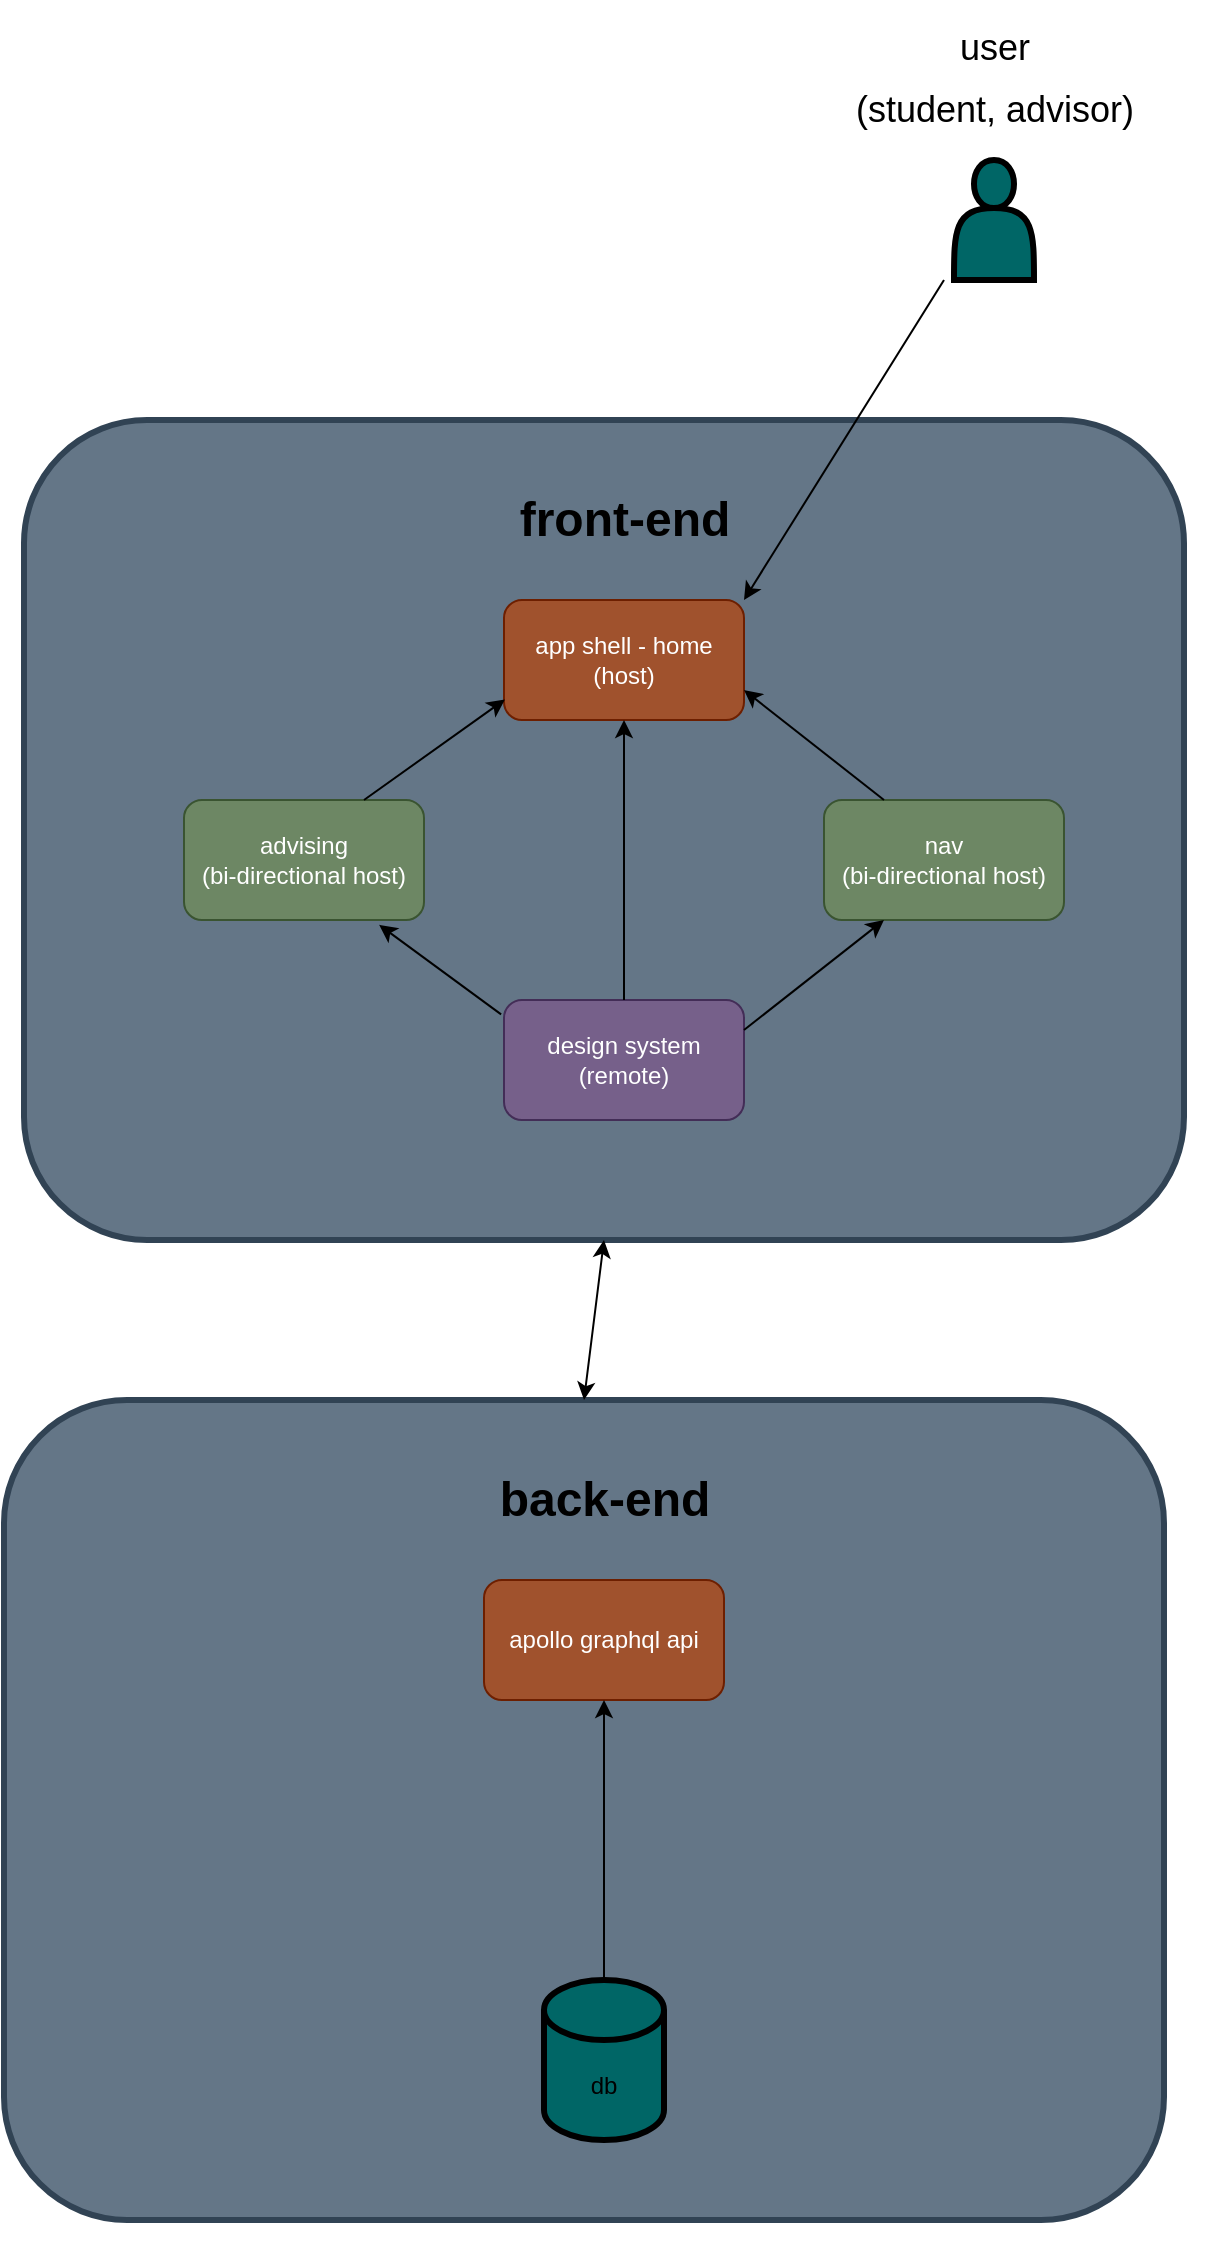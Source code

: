 <mxfile pages="2">
    <diagram id="DM9oVYlh56DOeOFKhrWf" name="federated architecture">
        <mxGraphModel dx="1098" dy="579" grid="1" gridSize="10" guides="1" tooltips="1" connect="1" arrows="1" fold="1" page="1" pageScale="1" pageWidth="1600" pageHeight="1200" background="none" math="0" shadow="0">
            <root>
                <mxCell id="0"/>
                <mxCell id="1" parent="0"/>
                <mxCell id="14" value="" style="group;rounded=1;" parent="1" vertex="1" connectable="0">
                    <mxGeometry x="560" y="265" width="580" height="410" as="geometry"/>
                </mxCell>
                <mxCell id="13" value="" style="whiteSpace=wrap;html=1;strokeWidth=3;align=left;fillColor=#647687;strokeColor=#314354;fontColor=#ffffff;rounded=1;" parent="14" vertex="1">
                    <mxGeometry x="-10" y="-20" width="580" height="410" as="geometry"/>
                </mxCell>
                <mxCell id="2" value="app shell - home&lt;br&gt;(host)" style="whiteSpace=wrap;html=1;fillColor=#a0522d;strokeColor=#6D1F00;fontColor=#ffffff;rounded=1;" parent="14" vertex="1">
                    <mxGeometry x="230" y="70" width="120" height="60" as="geometry"/>
                </mxCell>
                <mxCell id="3" value="advising&lt;br&gt;(bi-directional host)" style="whiteSpace=wrap;html=1;fillColor=#6d8764;strokeColor=#3A5431;fontColor=#ffffff;rounded=1;" parent="14" vertex="1">
                    <mxGeometry x="70" y="170" width="120" height="60" as="geometry"/>
                </mxCell>
                <mxCell id="4" value="nav&lt;br&gt;(bi-directional host)" style="whiteSpace=wrap;html=1;fillColor=#6d8764;strokeColor=#3A5431;fontColor=#ffffff;rounded=1;" parent="14" vertex="1">
                    <mxGeometry x="390" y="170" width="120" height="60" as="geometry"/>
                </mxCell>
                <mxCell id="5" value="design system&lt;br&gt;(remote)" style="whiteSpace=wrap;html=1;fillColor=#76608a;strokeColor=#432D57;fontColor=#ffffff;rounded=1;" parent="14" vertex="1">
                    <mxGeometry x="230" y="270" width="120" height="60" as="geometry"/>
                </mxCell>
                <mxCell id="6" value="" style="endArrow=classic;html=1;entryX=0.25;entryY=1;entryDx=0;entryDy=0;exitX=1;exitY=0.25;exitDx=0;exitDy=0;" parent="14" source="5" target="4" edge="1">
                    <mxGeometry width="50" height="50" relative="1" as="geometry">
                        <mxPoint x="360" y="340" as="sourcePoint"/>
                        <mxPoint x="410" y="290" as="targetPoint"/>
                    </mxGeometry>
                </mxCell>
                <mxCell id="7" value="" style="endArrow=classic;html=1;entryX=0.813;entryY=1.04;entryDx=0;entryDy=0;entryPerimeter=0;exitX=-0.012;exitY=0.12;exitDx=0;exitDy=0;exitPerimeter=0;" parent="14" source="5" target="3" edge="1">
                    <mxGeometry width="50" height="50" relative="1" as="geometry">
                        <mxPoint x="360.0" y="295" as="sourcePoint"/>
                        <mxPoint x="430" y="240" as="targetPoint"/>
                    </mxGeometry>
                </mxCell>
                <mxCell id="9" value="" style="endArrow=classic;html=1;entryX=0.5;entryY=1;entryDx=0;entryDy=0;" parent="14" source="5" target="2" edge="1">
                    <mxGeometry width="50" height="50" relative="1" as="geometry">
                        <mxPoint x="238.56" y="287.2" as="sourcePoint"/>
                        <mxPoint x="177.56" y="242.4" as="targetPoint"/>
                    </mxGeometry>
                </mxCell>
                <mxCell id="10" value="" style="endArrow=classic;html=1;entryX=0.004;entryY=0.829;entryDx=0;entryDy=0;entryPerimeter=0;exitX=0.75;exitY=0;exitDx=0;exitDy=0;" parent="14" source="3" target="2" edge="1">
                    <mxGeometry width="50" height="50" relative="1" as="geometry">
                        <mxPoint x="248.56" y="297.2" as="sourcePoint"/>
                        <mxPoint x="187.56" y="252.4" as="targetPoint"/>
                    </mxGeometry>
                </mxCell>
                <mxCell id="11" value="" style="endArrow=classic;html=1;exitX=0.25;exitY=0;exitDx=0;exitDy=0;entryX=1;entryY=0.75;entryDx=0;entryDy=0;" parent="14" source="4" target="2" edge="1">
                    <mxGeometry width="50" height="50" relative="1" as="geometry">
                        <mxPoint x="258.56" y="307.2" as="sourcePoint"/>
                        <mxPoint x="197.56" y="262.4" as="targetPoint"/>
                    </mxGeometry>
                </mxCell>
                <mxCell id="27" value="front-end" style="text;strokeColor=none;fillColor=none;html=1;fontSize=24;fontStyle=1;verticalAlign=middle;align=center;opacity=30;rounded=1;" parent="14" vertex="1">
                    <mxGeometry x="240" y="10" width="100" height="40" as="geometry"/>
                </mxCell>
                <mxCell id="33" value="" style="group;rounded=1;" parent="1" vertex="1" connectable="0">
                    <mxGeometry x="550" y="755" width="580" height="410" as="geometry"/>
                </mxCell>
                <mxCell id="34" value="" style="whiteSpace=wrap;html=1;strokeWidth=3;align=left;fillColor=#647687;strokeColor=#314354;fontColor=#ffffff;rounded=1;" parent="33" vertex="1">
                    <mxGeometry x="-10" y="-20" width="580" height="410" as="geometry"/>
                </mxCell>
                <mxCell id="35" value="apollo graphql api&lt;br&gt;" style="whiteSpace=wrap;html=1;fillColor=#a0522d;strokeColor=#6D1F00;fontColor=#ffffff;rounded=1;" parent="33" vertex="1">
                    <mxGeometry x="230" y="70" width="120" height="60" as="geometry"/>
                </mxCell>
                <mxCell id="41" value="" style="endArrow=classic;html=1;entryX=0.5;entryY=1;entryDx=0;entryDy=0;" parent="33" target="35" edge="1">
                    <mxGeometry width="50" height="50" relative="1" as="geometry">
                        <mxPoint x="290" y="270.0" as="sourcePoint"/>
                        <mxPoint x="177.56" y="242.4" as="targetPoint"/>
                    </mxGeometry>
                </mxCell>
                <mxCell id="44" value="back-end" style="text;strokeColor=none;fillColor=none;html=1;fontSize=24;fontStyle=1;verticalAlign=middle;align=center;opacity=30;rounded=1;" parent="33" vertex="1">
                    <mxGeometry x="240" y="10" width="100" height="40" as="geometry"/>
                </mxCell>
                <mxCell id="47" value="db" style="shape=cylinder3;whiteSpace=wrap;html=1;boundedLbl=1;backgroundOutline=1;size=15;strokeWidth=3;fillColor=#006666;rounded=1;" parent="33" vertex="1">
                    <mxGeometry x="260" y="270" width="60" height="80" as="geometry"/>
                </mxCell>
                <mxCell id="48" value="" style="endArrow=classic;startArrow=classic;html=1;entryX=0.5;entryY=1;entryDx=0;entryDy=0;exitX=0.5;exitY=0;exitDx=0;exitDy=0;" parent="1" source="34" target="13" edge="1">
                    <mxGeometry width="50" height="50" relative="1" as="geometry">
                        <mxPoint x="820" y="725" as="sourcePoint"/>
                        <mxPoint x="870" y="675" as="targetPoint"/>
                    </mxGeometry>
                </mxCell>
                <mxCell id="51" value="" style="group;rounded=1;" parent="1" vertex="1" connectable="0">
                    <mxGeometry x="820" y="45" width="155" height="120" as="geometry"/>
                </mxCell>
                <mxCell id="49" value="" style="shape=actor;whiteSpace=wrap;html=1;strokeWidth=3;fillColor=#006666;rounded=1;" parent="51" vertex="1">
                    <mxGeometry x="195" y="70" width="40" height="60" as="geometry"/>
                </mxCell>
                <mxCell id="50" value="&lt;p style=&quot;line-height: 140%&quot;&gt;&lt;font style=&quot;font-size: 18px&quot;&gt;user&lt;/font&gt;&lt;/p&gt;&lt;p style=&quot;line-height: 140%&quot;&gt;&lt;font style=&quot;font-size: 18px&quot;&gt;(student, advisor)&lt;/font&gt;&lt;/p&gt;" style="text;html=1;align=center;verticalAlign=middle;resizable=0;points=[];autosize=1;rounded=1;" parent="1" vertex="1">
                    <mxGeometry x="960" y="35" width="150" height="80" as="geometry"/>
                </mxCell>
                <mxCell id="52" value="" style="endArrow=classic;html=1;entryX=1;entryY=0;entryDx=0;entryDy=0;" parent="1" target="2" edge="1">
                    <mxGeometry width="50" height="50" relative="1" as="geometry">
                        <mxPoint x="1010" y="175" as="sourcePoint"/>
                        <mxPoint x="980" y="165" as="targetPoint"/>
                    </mxGeometry>
                </mxCell>
            </root>
        </mxGraphModel>
    </diagram>
    <diagram id="UKkcS3LwGO5PR7wQoNTo" name="auth flow">
        <mxGraphModel dx="866" dy="443" grid="1" gridSize="10" guides="1" tooltips="1" connect="1" arrows="1" fold="1" page="1" pageScale="1" pageWidth="1600" pageHeight="1200" math="0" shadow="0">
            <root>
                <mxCell id="uLK3mo7od4aeWB6zfHUG-0"/>
                <mxCell id="uLK3mo7od4aeWB6zfHUG-1" parent="uLK3mo7od4aeWB6zfHUG-0"/>
                <mxCell id="Za9VbzostcTSVsd-fmdi-0" value="&lt;meta charset=&quot;utf-8&quot;&gt;&lt;span style=&quot;&quot;&gt;&lt;/span&gt;" style="text;whiteSpace=wrap;html=1;" parent="uLK3mo7od4aeWB6zfHUG-1" vertex="1">
                    <mxGeometry x="760" y="680" width="30" height="20" as="geometry"/>
                </mxCell>
                <mxCell id="IltzzTHvNuD7wlDA7kX3-1" value="DSOE" style="swimlane;html=1;childLayout=stackLayout;resizeParent=1;resizeParentMax=0;horizontal=1;startSize=20;horizontalStack=0;" parent="uLK3mo7od4aeWB6zfHUG-1" vertex="1">
                    <mxGeometry x="70" y="260" width="1420" height="820" as="geometry"/>
                </mxCell>
                <mxCell id="IltzzTHvNuD7wlDA7kX3-2" value="front-end" style="swimlane;html=1;startSize=20;horizontal=0;strokeColor=#FFFFFF;" parent="IltzzTHvNuD7wlDA7kX3-1" vertex="1">
                    <mxGeometry y="20" width="1420" height="400" as="geometry"/>
                </mxCell>
                <mxCell id="IltzzTHvNuD7wlDA7kX3-5" value="azureAD&lt;br&gt;authentication" style="whiteSpace=wrap;html=1;aspect=fixed;fillColor=#2929CC;" parent="IltzzTHvNuD7wlDA7kX3-2" vertex="1">
                    <mxGeometry x="370" y="160" width="80" height="80" as="geometry"/>
                </mxCell>
                <mxCell id="9ubsqfYZCP7BpjDYP7gp-13" style="edgeStyle=orthogonalEdgeStyle;rounded=0;orthogonalLoop=1;jettySize=auto;html=1;exitX=1;exitY=0.5;exitDx=0;exitDy=0;entryX=0;entryY=0.5;entryDx=0;entryDy=0;" parent="IltzzTHvNuD7wlDA7kX3-2" source="IltzzTHvNuD7wlDA7kX3-8" target="9ubsqfYZCP7BpjDYP7gp-12" edge="1">
                    <mxGeometry relative="1" as="geometry"/>
                </mxCell>
                <mxCell id="IltzzTHvNuD7wlDA7kX3-8" value="start" style="ellipse;whiteSpace=wrap;html=1;strokeColor=#FFFFFF;fillColor=#006666;" parent="IltzzTHvNuD7wlDA7kX3-2" vertex="1">
                    <mxGeometry x="50" y="175" width="90" height="50" as="geometry"/>
                </mxCell>
                <mxCell id="IltzzTHvNuD7wlDA7kX3-20" value="DSOE registration" style="whiteSpace=wrap;html=1;aspect=fixed;fillColor=#2929CC;" parent="IltzzTHvNuD7wlDA7kX3-2" vertex="1">
                    <mxGeometry x="550" y="160" width="80" height="80" as="geometry"/>
                </mxCell>
                <mxCell id="IltzzTHvNuD7wlDA7kX3-33" value="user dashboard" style="whiteSpace=wrap;html=1;aspect=fixed;fillColor=#2929CC;" parent="IltzzTHvNuD7wlDA7kX3-2" vertex="1">
                    <mxGeometry x="1080" y="140" width="80" height="80" as="geometry"/>
                </mxCell>
                <mxCell id="IltzzTHvNuD7wlDA7kX3-39" value="end" style="ellipse;whiteSpace=wrap;html=1;strokeColor=#FFFFFF;fillColor=#006666;" parent="IltzzTHvNuD7wlDA7kX3-2" vertex="1">
                    <mxGeometry x="1220" y="155" width="90" height="50" as="geometry"/>
                </mxCell>
                <mxCell id="IltzzTHvNuD7wlDA7kX3-42" value="" style="endArrow=classic;html=1;exitX=1;exitY=0.5;exitDx=0;exitDy=0;entryX=0;entryY=0.5;entryDx=0;entryDy=0;" parent="IltzzTHvNuD7wlDA7kX3-2" source="IltzzTHvNuD7wlDA7kX3-33" target="IltzzTHvNuD7wlDA7kX3-39" edge="1">
                    <mxGeometry width="50" height="50" relative="1" as="geometry">
                        <mxPoint x="1140" y="230" as="sourcePoint"/>
                        <mxPoint x="1190" y="180" as="targetPoint"/>
                    </mxGeometry>
                </mxCell>
                <mxCell id="9ubsqfYZCP7BpjDYP7gp-14" value="NO" style="edgeStyle=orthogonalEdgeStyle;rounded=0;orthogonalLoop=1;jettySize=auto;html=1;exitX=1;exitY=0.5;exitDx=0;exitDy=0;entryX=0;entryY=0.5;entryDx=0;entryDy=0;" parent="IltzzTHvNuD7wlDA7kX3-2" source="9ubsqfYZCP7BpjDYP7gp-12" target="IltzzTHvNuD7wlDA7kX3-5" edge="1">
                    <mxGeometry relative="1" as="geometry"/>
                </mxCell>
                <mxCell id="9ubsqfYZCP7BpjDYP7gp-12" value="azure &lt;br&gt;token?" style="rhombus;whiteSpace=wrap;html=1;fillColor=#A300A3;" parent="IltzzTHvNuD7wlDA7kX3-2" vertex="1">
                    <mxGeometry x="190" y="160" width="80" height="80" as="geometry"/>
                </mxCell>
                <mxCell id="9ubsqfYZCP7BpjDYP7gp-15" value="YES" style="edgeStyle=elbowEdgeStyle;elbow=horizontal;endArrow=classic;html=1;exitX=0.5;exitY=0;exitDx=0;exitDy=0;entryX=0.5;entryY=0;entryDx=0;entryDy=0;" parent="IltzzTHvNuD7wlDA7kX3-2" source="9ubsqfYZCP7BpjDYP7gp-12" target="IltzzTHvNuD7wlDA7kX3-33" edge="1">
                    <mxGeometry width="50" height="50" relative="1" as="geometry">
                        <mxPoint x="240" y="130" as="sourcePoint"/>
                        <mxPoint x="1120" y="70" as="targetPoint"/>
                        <Array as="points">
                            <mxPoint x="260" y="50"/>
                        </Array>
                    </mxGeometry>
                </mxCell>
                <mxCell id="IltzzTHvNuD7wlDA7kX3-3" value="api" style="swimlane;html=1;startSize=20;horizontal=0;" parent="IltzzTHvNuD7wlDA7kX3-1" vertex="1">
                    <mxGeometry y="420" width="1420" height="200" as="geometry"/>
                </mxCell>
                <mxCell id="IltzzTHvNuD7wlDA7kX3-21" value="check registration" style="whiteSpace=wrap;html=1;aspect=fixed;fillColor=#2929CC;" parent="IltzzTHvNuD7wlDA7kX3-3" vertex="1">
                    <mxGeometry x="550" y="70" width="80" height="80" as="geometry"/>
                </mxCell>
                <mxCell id="IltzzTHvNuD7wlDA7kX3-30" value="user?" style="rhombus;whiteSpace=wrap;html=1;fillColor=#A300A3;" parent="IltzzTHvNuD7wlDA7kX3-3" vertex="1">
                    <mxGeometry x="680" y="70" width="80" height="80" as="geometry"/>
                </mxCell>
                <mxCell id="9ubsqfYZCP7BpjDYP7gp-2" value="" style="edgeStyle=elbowEdgeStyle;elbow=vertical;endArrow=classic;html=1;exitX=0.5;exitY=0;exitDx=0;exitDy=0;" parent="IltzzTHvNuD7wlDA7kX3-3" source="IltzzTHvNuD7wlDA7kX3-30" edge="1">
                    <mxGeometry width="50" height="50" relative="1" as="geometry">
                        <mxPoint x="820" y="110" as="sourcePoint"/>
                        <mxPoint x="970" y="80" as="targetPoint"/>
                        <Array as="points">
                            <mxPoint x="930" y="30"/>
                            <mxPoint x="830" y="40"/>
                            <mxPoint x="820" y="40"/>
                        </Array>
                    </mxGeometry>
                </mxCell>
                <mxCell id="9ubsqfYZCP7BpjDYP7gp-3" value="YES" style="edgeLabel;html=1;align=center;verticalAlign=middle;resizable=0;points=[];" parent="9ubsqfYZCP7BpjDYP7gp-2" vertex="1" connectable="0">
                    <mxGeometry x="0.303" relative="1" as="geometry">
                        <mxPoint x="-1" as="offset"/>
                    </mxGeometry>
                </mxCell>
                <mxCell id="9ubsqfYZCP7BpjDYP7gp-4" value="generate jwt" style="whiteSpace=wrap;html=1;aspect=fixed;fillColor=#2929CC;" parent="IltzzTHvNuD7wlDA7kX3-3" vertex="1">
                    <mxGeometry x="930" y="80" width="80" height="80" as="geometry"/>
                </mxCell>
                <mxCell id="IltzzTHvNuD7wlDA7kX3-22" value="" style="endArrow=classic;html=1;entryX=0.5;entryY=0;entryDx=0;entryDy=0;exitX=0.5;exitY=1;exitDx=0;exitDy=0;" parent="IltzzTHvNuD7wlDA7kX3-1" source="IltzzTHvNuD7wlDA7kX3-20" target="IltzzTHvNuD7wlDA7kX3-21" edge="1">
                    <mxGeometry width="50" height="50" relative="1" as="geometry">
                        <mxPoint x="600" y="400" as="sourcePoint"/>
                        <mxPoint x="650" y="350" as="targetPoint"/>
                    </mxGeometry>
                </mxCell>
                <mxCell id="IltzzTHvNuD7wlDA7kX3-28" value="user info" style="edgeLabel;html=1;align=center;verticalAlign=middle;resizable=0;points=[];" parent="IltzzTHvNuD7wlDA7kX3-22" vertex="1" connectable="0">
                    <mxGeometry x="-0.026" y="1" relative="1" as="geometry">
                        <mxPoint as="offset"/>
                    </mxGeometry>
                </mxCell>
                <mxCell id="IltzzTHvNuD7wlDA7kX3-24" value="" style="endArrow=classic;html=1;entryX=0.5;entryY=0;entryDx=0;entryDy=0;exitX=0.5;exitY=1;exitDx=0;exitDy=0;" parent="IltzzTHvNuD7wlDA7kX3-1" source="IltzzTHvNuD7wlDA7kX3-21" target="IltzzTHvNuD7wlDA7kX3-26" edge="1">
                    <mxGeometry width="50" height="50" relative="1" as="geometry">
                        <mxPoint x="690" y="660" as="sourcePoint"/>
                        <mxPoint x="590" y="680" as="targetPoint"/>
                    </mxGeometry>
                </mxCell>
                <mxCell id="IltzzTHvNuD7wlDA7kX3-25" value="getUser" style="edgeLabel;html=1;align=center;verticalAlign=middle;resizable=0;points=[];" parent="IltzzTHvNuD7wlDA7kX3-24" vertex="1" connectable="0">
                    <mxGeometry x="0.252" y="2" relative="1" as="geometry">
                        <mxPoint as="offset"/>
                    </mxGeometry>
                </mxCell>
                <mxCell id="IltzzTHvNuD7wlDA7kX3-29" value="" style="edgeStyle=segmentEdgeStyle;endArrow=classic;html=1;exitX=1;exitY=0.5;exitDx=0;exitDy=0;entryX=0.5;entryY=1;entryDx=0;entryDy=0;" parent="IltzzTHvNuD7wlDA7kX3-1" source="IltzzTHvNuD7wlDA7kX3-26" target="IltzzTHvNuD7wlDA7kX3-30" edge="1">
                    <mxGeometry width="50" height="50" relative="1" as="geometry">
                        <mxPoint x="630" y="720" as="sourcePoint"/>
                        <mxPoint x="780" y="600" as="targetPoint"/>
                    </mxGeometry>
                </mxCell>
                <mxCell id="IltzzTHvNuD7wlDA7kX3-31" value="query results" style="edgeLabel;html=1;align=center;verticalAlign=middle;resizable=0;points=[];" parent="IltzzTHvNuD7wlDA7kX3-29" vertex="1" connectable="0">
                    <mxGeometry x="0.188" relative="1" as="geometry">
                        <mxPoint as="offset"/>
                    </mxGeometry>
                </mxCell>
                <mxCell id="IltzzTHvNuD7wlDA7kX3-34" value="" style="edgeStyle=segmentEdgeStyle;endArrow=classic;html=1;exitX=1;exitY=0.5;exitDx=0;exitDy=0;entryX=0.5;entryY=0;entryDx=0;entryDy=0;" parent="IltzzTHvNuD7wlDA7kX3-1" source="IltzzTHvNuD7wlDA7kX3-30" target="IltzzTHvNuD7wlDA7kX3-36" edge="1">
                    <mxGeometry width="50" height="50" relative="1" as="geometry">
                        <mxPoint x="820" y="590" as="sourcePoint"/>
                        <mxPoint x="840" y="670" as="targetPoint"/>
                    </mxGeometry>
                </mxCell>
                <mxCell id="IltzzTHvNuD7wlDA7kX3-35" value="NO" style="edgeLabel;html=1;align=center;verticalAlign=middle;resizable=0;points=[];" parent="IltzzTHvNuD7wlDA7kX3-34" vertex="1" connectable="0">
                    <mxGeometry x="-0.121" y="1" relative="1" as="geometry">
                        <mxPoint as="offset"/>
                    </mxGeometry>
                </mxCell>
                <mxCell id="9ubsqfYZCP7BpjDYP7gp-5" value="" style="edgeStyle=segmentEdgeStyle;endArrow=classic;html=1;entryX=0.5;entryY=1;entryDx=0;entryDy=0;exitX=1;exitY=0.5;exitDx=0;exitDy=0;" parent="IltzzTHvNuD7wlDA7kX3-1" source="IltzzTHvNuD7wlDA7kX3-36" target="9ubsqfYZCP7BpjDYP7gp-4" edge="1">
                    <mxGeometry width="50" height="50" relative="1" as="geometry">
                        <mxPoint x="890" y="720" as="sourcePoint"/>
                        <mxPoint x="1020" y="670" as="targetPoint"/>
                    </mxGeometry>
                </mxCell>
                <mxCell id="9ubsqfYZCP7BpjDYP7gp-6" value="user info" style="edgeLabel;html=1;align=center;verticalAlign=middle;resizable=0;points=[];" parent="9ubsqfYZCP7BpjDYP7gp-5" vertex="1" connectable="0">
                    <mxGeometry x="-0.081" y="-2" relative="1" as="geometry">
                        <mxPoint as="offset"/>
                    </mxGeometry>
                </mxCell>
                <mxCell id="9ubsqfYZCP7BpjDYP7gp-7" value="" style="edgeStyle=segmentEdgeStyle;endArrow=classic;html=1;exitX=1;exitY=0.5;exitDx=0;exitDy=0;entryX=0.5;entryY=1;entryDx=0;entryDy=0;" parent="IltzzTHvNuD7wlDA7kX3-1" source="9ubsqfYZCP7BpjDYP7gp-4" target="IltzzTHvNuD7wlDA7kX3-33" edge="1">
                    <mxGeometry width="50" height="50" relative="1" as="geometry">
                        <mxPoint x="1030" y="580" as="sourcePoint"/>
                        <mxPoint x="1080" y="530" as="targetPoint"/>
                    </mxGeometry>
                </mxCell>
                <mxCell id="9ubsqfYZCP7BpjDYP7gp-8" value="jwt" style="edgeLabel;html=1;align=center;verticalAlign=middle;resizable=0;points=[];" parent="9ubsqfYZCP7BpjDYP7gp-7" vertex="1" connectable="0">
                    <mxGeometry x="-0.083" y="-1" relative="1" as="geometry">
                        <mxPoint as="offset"/>
                    </mxGeometry>
                </mxCell>
                <mxCell id="IltzzTHvNuD7wlDA7kX3-4" value="database" style="swimlane;html=1;startSize=20;horizontal=0;" parent="IltzzTHvNuD7wlDA7kX3-1" vertex="1">
                    <mxGeometry y="620" width="1420" height="200" as="geometry"/>
                </mxCell>
                <mxCell id="IltzzTHvNuD7wlDA7kX3-26" value="user query" style="ellipse;whiteSpace=wrap;html=1;aspect=fixed;strokeColor=#FFFFFF;fillColor=#CC6600;" parent="IltzzTHvNuD7wlDA7kX3-4" vertex="1">
                    <mxGeometry x="550" y="60" width="80" height="80" as="geometry"/>
                </mxCell>
                <mxCell id="IltzzTHvNuD7wlDA7kX3-36" value="register user" style="ellipse;whiteSpace=wrap;html=1;aspect=fixed;strokeColor=#FFFFFF;fillColor=#CC6600;" parent="IltzzTHvNuD7wlDA7kX3-4" vertex="1">
                    <mxGeometry x="800" y="60" width="80" height="80" as="geometry"/>
                </mxCell>
                <mxCell id="IltzzTHvNuD7wlDA7kX3-6" value="Azure AD" style="swimlane;html=1;startSize=20;horizontal=0;" parent="uLK3mo7od4aeWB6zfHUG-1" vertex="1">
                    <mxGeometry x="70" y="70" width="1410" height="120" as="geometry"/>
                </mxCell>
                <mxCell id="IltzzTHvNuD7wlDA7kX3-10" value="auth?" style="rhombus;whiteSpace=wrap;html=1;fillColor=#A300A3;" parent="IltzzTHvNuD7wlDA7kX3-6" vertex="1">
                    <mxGeometry x="370" y="20" width="80" height="80" as="geometry"/>
                </mxCell>
                <mxCell id="IltzzTHvNuD7wlDA7kX3-11" value="" style="endArrow=classic;html=1;entryX=0.5;entryY=1;entryDx=0;entryDy=0;exitX=0.5;exitY=0;exitDx=0;exitDy=0;" parent="uLK3mo7od4aeWB6zfHUG-1" source="IltzzTHvNuD7wlDA7kX3-5" target="IltzzTHvNuD7wlDA7kX3-10" edge="1">
                    <mxGeometry width="50" height="50" relative="1" as="geometry">
                        <mxPoint x="690" y="440" as="sourcePoint"/>
                        <mxPoint x="480.0" y="160" as="targetPoint"/>
                    </mxGeometry>
                </mxCell>
                <mxCell id="IltzzTHvNuD7wlDA7kX3-27" value="user info" style="edgeLabel;html=1;align=center;verticalAlign=middle;resizable=0;points=[];" parent="IltzzTHvNuD7wlDA7kX3-11" vertex="1" connectable="0">
                    <mxGeometry x="-0.588" relative="1" as="geometry">
                        <mxPoint x="1" as="offset"/>
                    </mxGeometry>
                </mxCell>
                <mxCell id="IltzzTHvNuD7wlDA7kX3-16" value="" style="edgeStyle=segmentEdgeStyle;endArrow=classic;html=1;exitX=0;exitY=0.5;exitDx=0;exitDy=0;entryX=0.5;entryY=0;entryDx=0;entryDy=0;" parent="uLK3mo7od4aeWB6zfHUG-1" source="IltzzTHvNuD7wlDA7kX3-10" target="IltzzTHvNuD7wlDA7kX3-8" edge="1">
                    <mxGeometry width="50" height="50" relative="1" as="geometry">
                        <mxPoint x="1060" y="410" as="sourcePoint"/>
                        <mxPoint x="1020" y="390" as="targetPoint"/>
                    </mxGeometry>
                </mxCell>
                <mxCell id="IltzzTHvNuD7wlDA7kX3-17" value="NO" style="edgeLabel;html=1;align=center;verticalAlign=middle;resizable=0;points=[];" parent="IltzzTHvNuD7wlDA7kX3-16" vertex="1" connectable="0">
                    <mxGeometry x="-0.06" y="2" relative="1" as="geometry">
                        <mxPoint as="offset"/>
                    </mxGeometry>
                </mxCell>
                <mxCell id="IltzzTHvNuD7wlDA7kX3-18" value="" style="edgeStyle=segmentEdgeStyle;endArrow=classic;html=1;exitX=1;exitY=0.5;exitDx=0;exitDy=0;entryX=0.5;entryY=0;entryDx=0;entryDy=0;" parent="uLK3mo7od4aeWB6zfHUG-1" source="IltzzTHvNuD7wlDA7kX3-10" target="IltzzTHvNuD7wlDA7kX3-20" edge="1">
                    <mxGeometry width="50" height="50" relative="1" as="geometry">
                        <mxPoint x="520.0" y="120" as="sourcePoint"/>
                        <mxPoint x="890" y="440" as="targetPoint"/>
                    </mxGeometry>
                </mxCell>
                <mxCell id="IltzzTHvNuD7wlDA7kX3-19" value="YES" style="edgeLabel;html=1;align=center;verticalAlign=middle;resizable=0;points=[];" parent="IltzzTHvNuD7wlDA7kX3-18" vertex="1" connectable="0">
                    <mxGeometry x="-0.06" y="2" relative="1" as="geometry">
                        <mxPoint as="offset"/>
                    </mxGeometry>
                </mxCell>
            </root>
        </mxGraphModel>
    </diagram>
    <diagram id="JB2LAMzvnDFxQzALARc3" name="state data">
        &#xa;
        <mxGraphModel dx="1412" dy="768" grid="1" gridSize="10" guides="1" tooltips="1" connect="1" arrows="1" fold="1" page="1" pageScale="1" pageWidth="1600" pageHeight="1200" math="0" shadow="0">
            &#xa;
            <root>
                &#xa;
                <mxCell id="r7kYe0aWUBP9IF7dYrGP-0"/>
                &#xa;
                <mxCell id="r7kYe0aWUBP9IF7dYrGP-1" parent="r7kYe0aWUBP9IF7dYrGP-0"/>
                &#xa;
                <mxCell id="r7kYe0aWUBP9IF7dYrGP-3" value="" style="rounded=0;whiteSpace=wrap;html=1;strokeColor=#9933FF;fillColor=none;" parent="r7kYe0aWUBP9IF7dYrGP-1" vertex="1">
                    &#xa;
                    <mxGeometry x="180" y="140" width="2200" height="960" as="geometry"/>
                    &#xa;
                </mxCell>
                &#xa;
                <mxCell id="r7kYe0aWUBP9IF7dYrGP-4" value="&lt;font style=&quot;font-size: 24px&quot;&gt;App&lt;/font&gt;" style="text;html=1;align=center;verticalAlign=middle;resizable=0;points=[];autosize=1;" parent="r7kYe0aWUBP9IF7dYrGP-1" vertex="1">
                    &#xa;
                    <mxGeometry x="220" y="90" width="60" height="20" as="geometry"/>
                    &#xa;
                </mxCell>
                &#xa;
                <mxCell id="IjMAyhQE1TxSltttrnzp-4" value="" style="group" parent="r7kYe0aWUBP9IF7dYrGP-1" vertex="1" connectable="0">
                    &#xa;
                    <mxGeometry x="710" y="170" width="180" height="150" as="geometry"/>
                    &#xa;
                </mxCell>
                &#xa;
                <mxCell id="IjMAyhQE1TxSltttrnzp-2" value="- jwt&lt;br&gt;- user info&lt;br&gt;- nav status&lt;br&gt;- courses" style="rounded=1;whiteSpace=wrap;html=1;" parent="IjMAyhQE1TxSltttrnzp-4" vertex="1">
                    &#xa;
                    <mxGeometry y="30" width="180" height="120" as="geometry"/>
                    &#xa;
                </mxCell>
                &#xa;
                <mxCell id="IjMAyhQE1TxSltttrnzp-3" value="Global state" style="text;html=1;align=center;verticalAlign=middle;resizable=0;points=[];autosize=1;" parent="IjMAyhQE1TxSltttrnzp-4" vertex="1">
                    &#xa;
                    <mxGeometry x="20" width="80" height="20" as="geometry"/>
                    &#xa;
                </mxCell>
                &#xa;
                <mxCell id="IjMAyhQE1TxSltttrnzp-5" value="" style="group" parent="r7kYe0aWUBP9IF7dYrGP-1" vertex="1" connectable="0">
                    &#xa;
                    <mxGeometry x="420" y="280" width="180" height="150" as="geometry"/>
                    &#xa;
                </mxCell>
                &#xa;
                <mxCell id="IjMAyhQE1TxSltttrnzp-6" value="- G nav status" style="rounded=1;whiteSpace=wrap;html=1;strokeColor=#00CC66;" parent="IjMAyhQE1TxSltttrnzp-5" vertex="1">
                    &#xa;
                    <mxGeometry y="30" width="180" height="120" as="geometry"/>
                    &#xa;
                </mxCell>
                &#xa;
                <mxCell id="IjMAyhQE1TxSltttrnzp-7" value="Nav state" style="text;html=1;align=center;verticalAlign=middle;resizable=0;points=[];autosize=1;" parent="IjMAyhQE1TxSltttrnzp-5" vertex="1">
                    &#xa;
                    <mxGeometry x="25" width="70" height="20" as="geometry"/>
                    &#xa;
                </mxCell>
                &#xa;
                <mxCell id="IjMAyhQE1TxSltttrnzp-8" value="" style="group" parent="r7kYe0aWUBP9IF7dYrGP-1" vertex="1" connectable="0">
                    &#xa;
                    <mxGeometry x="520" y="510" width="180" height="150" as="geometry"/>
                    &#xa;
                </mxCell>
                &#xa;
                <mxCell id="IjMAyhQE1TxSltttrnzp-9" value="- G user info&lt;br&gt;-&amp;nbsp; G courses&lt;br&gt;&amp;nbsp;" style="rounded=1;whiteSpace=wrap;html=1;strokeColor=#CC6600;" parent="IjMAyhQE1TxSltttrnzp-8" vertex="1">
                    &#xa;
                    <mxGeometry y="30" width="180" height="120" as="geometry"/>
                    &#xa;
                </mxCell>
                &#xa;
                <mxCell id="IjMAyhQE1TxSltttrnzp-10" value="dashboard page state" style="text;html=1;align=center;verticalAlign=middle;resizable=0;points=[];autosize=1;" parent="IjMAyhQE1TxSltttrnzp-8" vertex="1">
                    &#xa;
                    <mxGeometry x="-5" width="130" height="20" as="geometry"/>
                    &#xa;
                </mxCell>
                &#xa;
                <mxCell id="IjMAyhQE1TxSltttrnzp-11" value="" style="group" parent="r7kYe0aWUBP9IF7dYrGP-1" vertex="1" connectable="0">
                    &#xa;
                    <mxGeometry x="260" y="510" width="180" height="150" as="geometry"/>
                    &#xa;
                </mxCell>
                &#xa;
                <mxCell id="IjMAyhQE1TxSltttrnzp-12" value="- G jwt" style="rounded=1;whiteSpace=wrap;html=1;strokeColor=#CC6600;" parent="IjMAyhQE1TxSltttrnzp-11" vertex="1">
                    &#xa;
                    <mxGeometry y="30" width="180" height="120" as="geometry"/>
                    &#xa;
                </mxCell>
                &#xa;
                <mxCell id="IjMAyhQE1TxSltttrnzp-13" value="landing page state" style="text;html=1;align=center;verticalAlign=middle;resizable=0;points=[];autosize=1;" parent="IjMAyhQE1TxSltttrnzp-11" vertex="1">
                    &#xa;
                    <mxGeometry x="5" width="110" height="20" as="geometry"/>
                    &#xa;
                </mxCell>
                &#xa;
                <mxCell id="IjMAyhQE1TxSltttrnzp-14" value="" style="group" parent="r7kYe0aWUBP9IF7dYrGP-1" vertex="1" connectable="0">
                    &#xa;
                    <mxGeometry x="750" y="510" width="180" height="150" as="geometry"/>
                    &#xa;
                </mxCell>
                &#xa;
                <mxCell id="IjMAyhQE1TxSltttrnzp-15" value="-&amp;nbsp; G courses&lt;br&gt;- search&lt;br&gt;&amp;nbsp;" style="rounded=1;whiteSpace=wrap;html=1;strokeColor=#CC6600;" parent="IjMAyhQE1TxSltttrnzp-14" vertex="1">
                    &#xa;
                    <mxGeometry y="30" width="180" height="120" as="geometry"/>
                    &#xa;
                </mxCell>
                &#xa;
                <mxCell id="IjMAyhQE1TxSltttrnzp-16" value="Courses page state" style="text;html=1;align=center;verticalAlign=middle;resizable=0;points=[];autosize=1;" parent="IjMAyhQE1TxSltttrnzp-14" vertex="1">
                    &#xa;
                    <mxGeometry width="120" height="20" as="geometry"/>
                    &#xa;
                </mxCell>
                &#xa;
                <mxCell id="IjMAyhQE1TxSltttrnzp-17" value="" style="group" parent="r7kYe0aWUBP9IF7dYrGP-1" vertex="1" connectable="0">
                    &#xa;
                    <mxGeometry x="990" y="510" width="180" height="150" as="geometry"/>
                    &#xa;
                </mxCell>
                &#xa;
                <mxCell id="IjMAyhQE1TxSltttrnzp-18" value="-&amp;nbsp; {course}&amp;nbsp;" style="rounded=1;whiteSpace=wrap;html=1;strokeColor=#CC6600;" parent="IjMAyhQE1TxSltttrnzp-17" vertex="1">
                    &#xa;
                    <mxGeometry y="30" width="180" height="120" as="geometry"/>
                    &#xa;
                </mxCell>
                &#xa;
                <mxCell id="IjMAyhQE1TxSltttrnzp-19" value="single course page state" style="text;html=1;align=center;verticalAlign=middle;resizable=0;points=[];autosize=1;" parent="IjMAyhQE1TxSltttrnzp-17" vertex="1">
                    &#xa;
                    <mxGeometry width="150" height="20" as="geometry"/>
                    &#xa;
                </mxCell>
                &#xa;
                <mxCell id="IjMAyhQE1TxSltttrnzp-21" value="" style="group" parent="r7kYe0aWUBP9IF7dYrGP-1" vertex="1" connectable="0">
                    &#xa;
                    <mxGeometry x="750" y="710" width="180" height="150" as="geometry"/>
                    &#xa;
                </mxCell>
                &#xa;
                <mxCell id="IjMAyhQE1TxSltttrnzp-22" value="- {course}" style="rounded=1;whiteSpace=wrap;html=1;strokeColor=#00994D;" parent="IjMAyhQE1TxSltttrnzp-21" vertex="1">
                    &#xa;
                    <mxGeometry y="30" width="180" height="120" as="geometry"/>
                    &#xa;
                </mxCell>
                &#xa;
                <mxCell id="IjMAyhQE1TxSltttrnzp-23" value="Course card state" style="text;html=1;align=center;verticalAlign=middle;resizable=0;points=[];autosize=1;" parent="IjMAyhQE1TxSltttrnzp-21" vertex="1">
                    &#xa;
                    <mxGeometry x="5" width="110" height="20" as="geometry"/>
                    &#xa;
                </mxCell>
                &#xa;
                <mxCell id="IjMAyhQE1TxSltttrnzp-24" value="" style="rounded=0;whiteSpace=wrap;html=1;strokeColor=#66B2FF;fillColor=none;" parent="r7kYe0aWUBP9IF7dYrGP-1" vertex="1">
                    &#xa;
                    <mxGeometry x="12.5" y="280" width="150" height="570" as="geometry"/>
                    &#xa;
                </mxCell>
                &#xa;
                <mxCell id="IjMAyhQE1TxSltttrnzp-25" value="Key" style="text;html=1;align=center;verticalAlign=middle;resizable=0;points=[];autosize=1;" parent="r7kYe0aWUBP9IF7dYrGP-1" vertex="1">
                    &#xa;
                    <mxGeometry x="42.5" y="250" width="40" height="20" as="geometry"/>
                    &#xa;
                </mxCell>
                &#xa;
                <mxCell id="IjMAyhQE1TxSltttrnzp-26" value="" style="group" parent="r7kYe0aWUBP9IF7dYrGP-1" vertex="1" connectable="0">
                    &#xa;
                    <mxGeometry x="40" y="460" width="90" height="90" as="geometry"/>
                    &#xa;
                </mxCell>
                &#xa;
                <mxCell id="IjMAyhQE1TxSltttrnzp-27" value="- state" style="rounded=1;whiteSpace=wrap;html=1;strokeColor=#00994D;" parent="IjMAyhQE1TxSltttrnzp-26" vertex="1">
                    &#xa;
                    <mxGeometry y="18" width="90" height="72" as="geometry"/>
                    &#xa;
                </mxCell>
                &#xa;
                <mxCell id="IjMAyhQE1TxSltttrnzp-28" value="component" style="text;html=1;align=center;verticalAlign=middle;resizable=0;points=[];autosize=1;" parent="IjMAyhQE1TxSltttrnzp-26" vertex="1">
                    &#xa;
                    <mxGeometry x="12.5" width="70" height="20" as="geometry"/>
                    &#xa;
                </mxCell>
                &#xa;
                <mxCell id="IjMAyhQE1TxSltttrnzp-29" value="" style="group" parent="r7kYe0aWUBP9IF7dYrGP-1" vertex="1" connectable="0">
                    &#xa;
                    <mxGeometry x="1650" y="510" width="180" height="150" as="geometry"/>
                    &#xa;
                </mxCell>
                &#xa;
                <mxCell id="IjMAyhQE1TxSltttrnzp-30" value="- plan&lt;br&gt;- G courses&lt;br&gt;- beenEdited" style="rounded=1;whiteSpace=wrap;html=1;strokeColor=#CC6600;" parent="IjMAyhQE1TxSltttrnzp-29" vertex="1">
                    &#xa;
                    <mxGeometry y="30" width="180" height="120" as="geometry"/>
                    &#xa;
                </mxCell>
                &#xa;
                <mxCell id="IjMAyhQE1TxSltttrnzp-31" value="single plan page state" style="text;html=1;align=center;verticalAlign=middle;resizable=0;points=[];autosize=1;" parent="IjMAyhQE1TxSltttrnzp-29" vertex="1">
                    &#xa;
                    <mxGeometry x="10" width="130" height="20" as="geometry"/>
                    &#xa;
                </mxCell>
                &#xa;
                <mxCell id="IjMAyhQE1TxSltttrnzp-32" value="" style="group" parent="r7kYe0aWUBP9IF7dYrGP-1" vertex="1" connectable="0">
                    &#xa;
                    <mxGeometry x="1560" y="700" width="180" height="150" as="geometry"/>
                    &#xa;
                </mxCell>
                &#xa;
                <mxCell id="IjMAyhQE1TxSltttrnzp-33" value="- {plan}&lt;br&gt;- terms&lt;br&gt;" style="rounded=1;whiteSpace=wrap;html=1;strokeColor=#00994D;" parent="IjMAyhQE1TxSltttrnzp-32" vertex="1">
                    &#xa;
                    <mxGeometry y="30" width="180" height="120" as="geometry"/>
                    &#xa;
                </mxCell>
                &#xa;
                <mxCell id="IjMAyhQE1TxSltttrnzp-34" value="plan terms state" style="text;html=1;align=center;verticalAlign=middle;resizable=0;points=[];autosize=1;" parent="IjMAyhQE1TxSltttrnzp-32" vertex="1">
                    &#xa;
                    <mxGeometry x="25" width="100" height="20" as="geometry"/>
                    &#xa;
                </mxCell>
                &#xa;
                <mxCell id="IjMAyhQE1TxSltttrnzp-36" value="" style="group" parent="r7kYe0aWUBP9IF7dYrGP-1" vertex="1" connectable="0">
                    &#xa;
                    <mxGeometry x="1560" y="870" width="180" height="150" as="geometry"/>
                    &#xa;
                </mxCell>
                &#xa;
                <mxCell id="IjMAyhQE1TxSltttrnzp-37" value="- {term}&lt;br&gt;- courses" style="rounded=1;whiteSpace=wrap;html=1;strokeColor=#00994D;" parent="IjMAyhQE1TxSltttrnzp-36" vertex="1">
                    &#xa;
                    <mxGeometry y="30" width="180" height="120" as="geometry"/>
                    &#xa;
                </mxCell>
                &#xa;
                <mxCell id="IjMAyhQE1TxSltttrnzp-38" value="plan term card state" style="text;html=1;align=center;verticalAlign=middle;resizable=0;points=[];autosize=1;" parent="IjMAyhQE1TxSltttrnzp-36" vertex="1">
                    &#xa;
                    <mxGeometry x="15" width="120" height="20" as="geometry"/>
                    &#xa;
                </mxCell>
                &#xa;
                <mxCell id="IjMAyhQE1TxSltttrnzp-39" value="" style="group" parent="r7kYe0aWUBP9IF7dYrGP-1" vertex="1" connectable="0">
                    &#xa;
                    <mxGeometry x="1750" y="700" width="180" height="150" as="geometry"/>
                    &#xa;
                </mxCell>
                &#xa;
                <mxCell id="IjMAyhQE1TxSltttrnzp-40" value="- courses left&lt;br&gt;- search" style="rounded=1;whiteSpace=wrap;html=1;strokeColor=#00994D;" parent="IjMAyhQE1TxSltttrnzp-39" vertex="1">
                    &#xa;
                    <mxGeometry y="30" width="180" height="120" as="geometry"/>
                    &#xa;
                </mxCell>
                &#xa;
                <mxCell id="IjMAyhQE1TxSltttrnzp-41" value="plan courses state" style="text;html=1;align=center;verticalAlign=middle;resizable=0;points=[];autosize=1;" parent="IjMAyhQE1TxSltttrnzp-39" vertex="1">
                    &#xa;
                    <mxGeometry x="20" width="110" height="20" as="geometry"/>
                    &#xa;
                </mxCell>
                &#xa;
                <mxCell id="IjMAyhQE1TxSltttrnzp-42" value="" style="group" parent="r7kYe0aWUBP9IF7dYrGP-1" vertex="1" connectable="0">
                    &#xa;
                    <mxGeometry x="1290" y="510" width="180" height="150" as="geometry"/>
                    &#xa;
                </mxCell>
                &#xa;
                <mxCell id="IjMAyhQE1TxSltttrnzp-43" value="-&amp;nbsp; G user info&lt;br&gt;- plans&amp;nbsp;" style="rounded=1;whiteSpace=wrap;html=1;strokeColor=#CC6600;" parent="IjMAyhQE1TxSltttrnzp-42" vertex="1">
                    &#xa;
                    <mxGeometry y="30" width="180" height="120" as="geometry"/>
                    &#xa;
                </mxCell>
                &#xa;
                <mxCell id="IjMAyhQE1TxSltttrnzp-44" value="plans page state" style="text;html=1;align=center;verticalAlign=middle;resizable=0;points=[];autosize=1;" parent="IjMAyhQE1TxSltttrnzp-42" vertex="1">
                    &#xa;
                    <mxGeometry x="25" width="100" height="20" as="geometry"/>
                    &#xa;
                </mxCell>
                &#xa;
                <mxCell id="IjMAyhQE1TxSltttrnzp-45" value="" style="group" parent="r7kYe0aWUBP9IF7dYrGP-1" vertex="1" connectable="0">
                    &#xa;
                    <mxGeometry x="42.5" y="320" width="90" height="90" as="geometry"/>
                    &#xa;
                </mxCell>
                &#xa;
                <mxCell id="IjMAyhQE1TxSltttrnzp-46" value="- state" style="rounded=1;whiteSpace=wrap;html=1;strokeColor=#FF8000;" parent="IjMAyhQE1TxSltttrnzp-45" vertex="1">
                    &#xa;
                    <mxGeometry y="18" width="90" height="72" as="geometry"/>
                    &#xa;
                </mxCell>
                &#xa;
                <mxCell id="IjMAyhQE1TxSltttrnzp-47" value="page" style="text;html=1;align=center;verticalAlign=middle;resizable=0;points=[];autosize=1;" parent="IjMAyhQE1TxSltttrnzp-45" vertex="1">
                    &#xa;
                    <mxGeometry x="27.5" width="40" height="20" as="geometry"/>
                    &#xa;
                </mxCell>
                &#xa;
                <mxCell id="IjMAyhQE1TxSltttrnzp-48" value="&lt;span&gt;- state data&lt;/span&gt;&lt;br&gt;&lt;br&gt;&lt;span&gt;- G from global state&lt;/span&gt;&lt;br&gt;&lt;br&gt;&lt;span&gt;- {props}&lt;/span&gt;" style="text;html=1;align=center;verticalAlign=middle;resizable=0;points=[];autosize=1;" parent="r7kYe0aWUBP9IF7dYrGP-1" vertex="1">
                    &#xa;
                    <mxGeometry x="27.5" y="610" width="120" height="80" as="geometry"/>
                    &#xa;
                </mxCell>
                &#xa;
                <mxCell id="IjMAyhQE1TxSltttrnzp-50" value="" style="group" parent="r7kYe0aWUBP9IF7dYrGP-1" vertex="1" connectable="0">
                    &#xa;
                    <mxGeometry x="1290" y="690" width="180" height="150" as="geometry"/>
                    &#xa;
                </mxCell>
                &#xa;
                <mxCell id="IjMAyhQE1TxSltttrnzp-51" value="- {plan}" style="rounded=1;whiteSpace=wrap;html=1;strokeColor=#00994D;" parent="IjMAyhQE1TxSltttrnzp-50" vertex="1">
                    &#xa;
                    <mxGeometry y="30" width="180" height="120" as="geometry"/>
                    &#xa;
                </mxCell>
                &#xa;
                <mxCell id="IjMAyhQE1TxSltttrnzp-52" value="plan card state" style="text;html=1;align=center;verticalAlign=middle;resizable=0;points=[];autosize=1;" parent="IjMAyhQE1TxSltttrnzp-50" vertex="1">
                    &#xa;
                    <mxGeometry x="30" width="90" height="20" as="geometry"/>
                    &#xa;
                </mxCell>
                &#xa;
            </root>
            &#xa;
        </mxGraphModel>
        &#xa;
    </diagram>
</mxfile>
